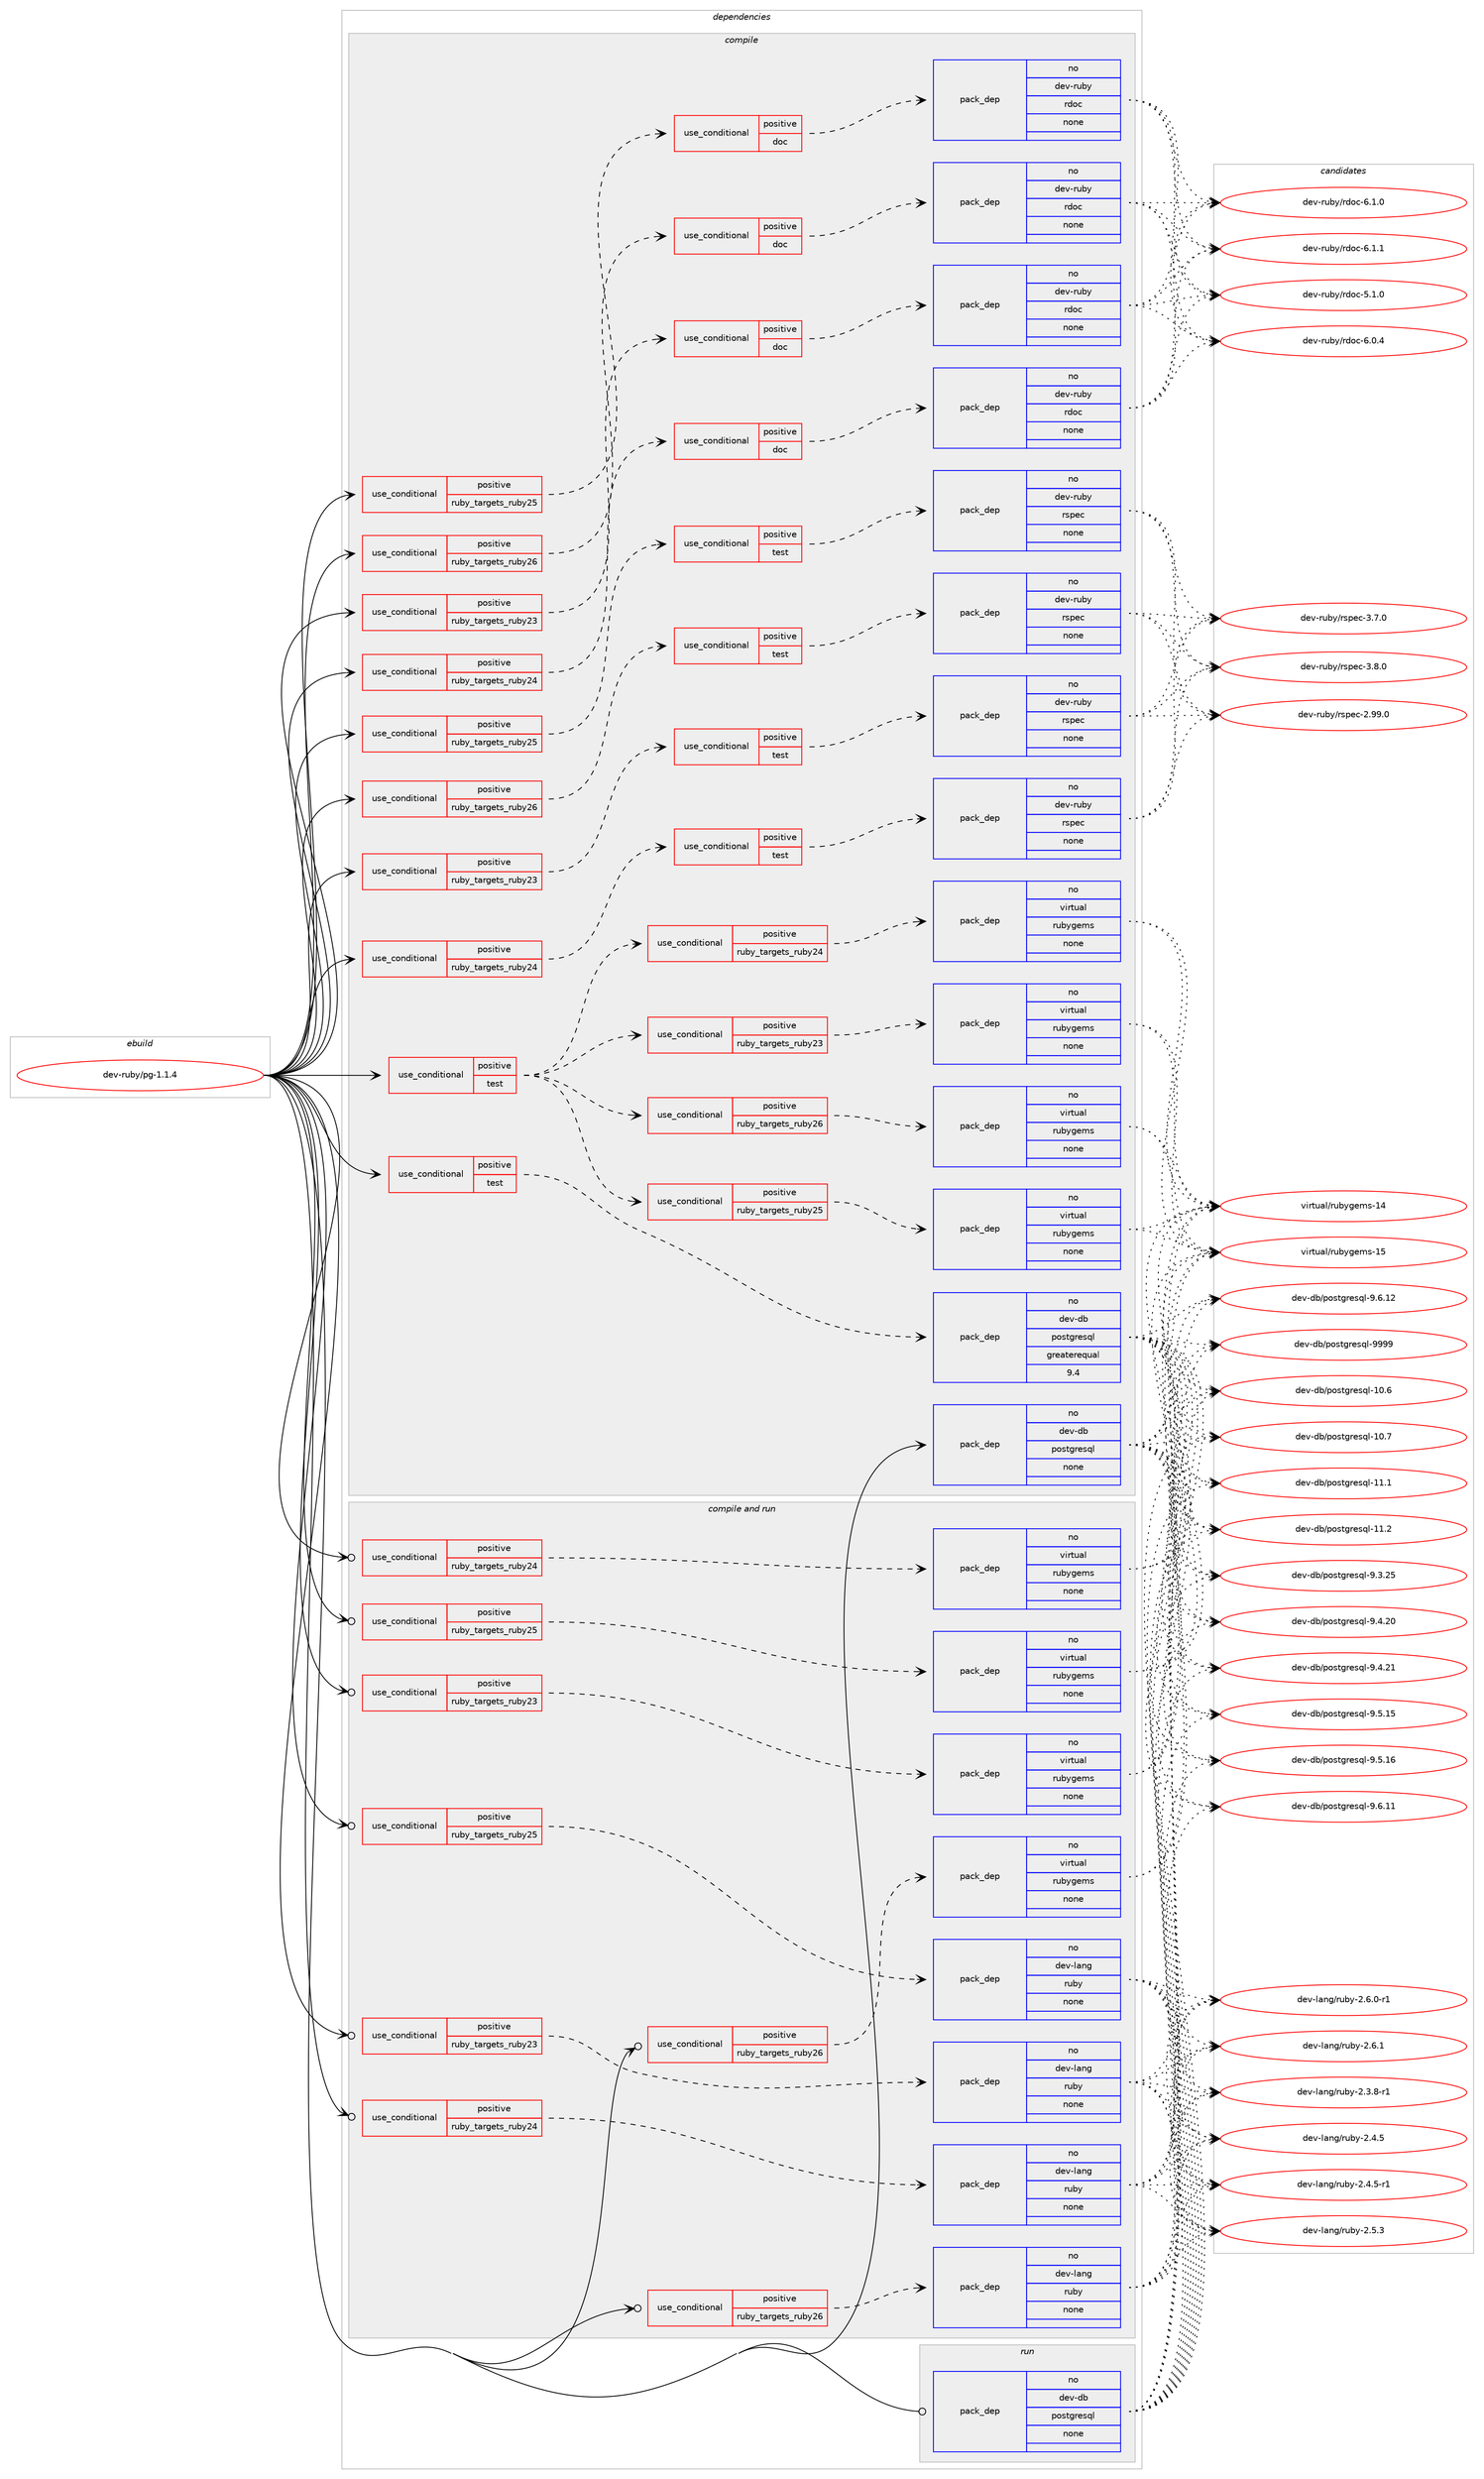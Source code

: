 digraph prolog {

# *************
# Graph options
# *************

newrank=true;
concentrate=true;
compound=true;
graph [rankdir=LR,fontname=Helvetica,fontsize=10,ranksep=1.5];#, ranksep=2.5, nodesep=0.2];
edge  [arrowhead=vee];
node  [fontname=Helvetica,fontsize=10];

# **********
# The ebuild
# **********

subgraph cluster_leftcol {
color=gray;
rank=same;
label=<<i>ebuild</i>>;
id [label="dev-ruby/pg-1.1.4", color=red, width=4, href="../dev-ruby/pg-1.1.4.svg"];
}

# ****************
# The dependencies
# ****************

subgraph cluster_midcol {
color=gray;
label=<<i>dependencies</i>>;
subgraph cluster_compile {
fillcolor="#eeeeee";
style=filled;
label=<<i>compile</i>>;
subgraph cond409284 {
dependency1511336 [label=<<TABLE BORDER="0" CELLBORDER="1" CELLSPACING="0" CELLPADDING="4"><TR><TD ROWSPAN="3" CELLPADDING="10">use_conditional</TD></TR><TR><TD>positive</TD></TR><TR><TD>ruby_targets_ruby23</TD></TR></TABLE>>, shape=none, color=red];
subgraph cond409285 {
dependency1511337 [label=<<TABLE BORDER="0" CELLBORDER="1" CELLSPACING="0" CELLPADDING="4"><TR><TD ROWSPAN="3" CELLPADDING="10">use_conditional</TD></TR><TR><TD>positive</TD></TR><TR><TD>doc</TD></TR></TABLE>>, shape=none, color=red];
subgraph pack1078546 {
dependency1511338 [label=<<TABLE BORDER="0" CELLBORDER="1" CELLSPACING="0" CELLPADDING="4" WIDTH="220"><TR><TD ROWSPAN="6" CELLPADDING="30">pack_dep</TD></TR><TR><TD WIDTH="110">no</TD></TR><TR><TD>dev-ruby</TD></TR><TR><TD>rdoc</TD></TR><TR><TD>none</TD></TR><TR><TD></TD></TR></TABLE>>, shape=none, color=blue];
}
dependency1511337:e -> dependency1511338:w [weight=20,style="dashed",arrowhead="vee"];
}
dependency1511336:e -> dependency1511337:w [weight=20,style="dashed",arrowhead="vee"];
}
id:e -> dependency1511336:w [weight=20,style="solid",arrowhead="vee"];
subgraph cond409286 {
dependency1511339 [label=<<TABLE BORDER="0" CELLBORDER="1" CELLSPACING="0" CELLPADDING="4"><TR><TD ROWSPAN="3" CELLPADDING="10">use_conditional</TD></TR><TR><TD>positive</TD></TR><TR><TD>ruby_targets_ruby23</TD></TR></TABLE>>, shape=none, color=red];
subgraph cond409287 {
dependency1511340 [label=<<TABLE BORDER="0" CELLBORDER="1" CELLSPACING="0" CELLPADDING="4"><TR><TD ROWSPAN="3" CELLPADDING="10">use_conditional</TD></TR><TR><TD>positive</TD></TR><TR><TD>test</TD></TR></TABLE>>, shape=none, color=red];
subgraph pack1078547 {
dependency1511341 [label=<<TABLE BORDER="0" CELLBORDER="1" CELLSPACING="0" CELLPADDING="4" WIDTH="220"><TR><TD ROWSPAN="6" CELLPADDING="30">pack_dep</TD></TR><TR><TD WIDTH="110">no</TD></TR><TR><TD>dev-ruby</TD></TR><TR><TD>rspec</TD></TR><TR><TD>none</TD></TR><TR><TD></TD></TR></TABLE>>, shape=none, color=blue];
}
dependency1511340:e -> dependency1511341:w [weight=20,style="dashed",arrowhead="vee"];
}
dependency1511339:e -> dependency1511340:w [weight=20,style="dashed",arrowhead="vee"];
}
id:e -> dependency1511339:w [weight=20,style="solid",arrowhead="vee"];
subgraph cond409288 {
dependency1511342 [label=<<TABLE BORDER="0" CELLBORDER="1" CELLSPACING="0" CELLPADDING="4"><TR><TD ROWSPAN="3" CELLPADDING="10">use_conditional</TD></TR><TR><TD>positive</TD></TR><TR><TD>ruby_targets_ruby24</TD></TR></TABLE>>, shape=none, color=red];
subgraph cond409289 {
dependency1511343 [label=<<TABLE BORDER="0" CELLBORDER="1" CELLSPACING="0" CELLPADDING="4"><TR><TD ROWSPAN="3" CELLPADDING="10">use_conditional</TD></TR><TR><TD>positive</TD></TR><TR><TD>doc</TD></TR></TABLE>>, shape=none, color=red];
subgraph pack1078548 {
dependency1511344 [label=<<TABLE BORDER="0" CELLBORDER="1" CELLSPACING="0" CELLPADDING="4" WIDTH="220"><TR><TD ROWSPAN="6" CELLPADDING="30">pack_dep</TD></TR><TR><TD WIDTH="110">no</TD></TR><TR><TD>dev-ruby</TD></TR><TR><TD>rdoc</TD></TR><TR><TD>none</TD></TR><TR><TD></TD></TR></TABLE>>, shape=none, color=blue];
}
dependency1511343:e -> dependency1511344:w [weight=20,style="dashed",arrowhead="vee"];
}
dependency1511342:e -> dependency1511343:w [weight=20,style="dashed",arrowhead="vee"];
}
id:e -> dependency1511342:w [weight=20,style="solid",arrowhead="vee"];
subgraph cond409290 {
dependency1511345 [label=<<TABLE BORDER="0" CELLBORDER="1" CELLSPACING="0" CELLPADDING="4"><TR><TD ROWSPAN="3" CELLPADDING="10">use_conditional</TD></TR><TR><TD>positive</TD></TR><TR><TD>ruby_targets_ruby24</TD></TR></TABLE>>, shape=none, color=red];
subgraph cond409291 {
dependency1511346 [label=<<TABLE BORDER="0" CELLBORDER="1" CELLSPACING="0" CELLPADDING="4"><TR><TD ROWSPAN="3" CELLPADDING="10">use_conditional</TD></TR><TR><TD>positive</TD></TR><TR><TD>test</TD></TR></TABLE>>, shape=none, color=red];
subgraph pack1078549 {
dependency1511347 [label=<<TABLE BORDER="0" CELLBORDER="1" CELLSPACING="0" CELLPADDING="4" WIDTH="220"><TR><TD ROWSPAN="6" CELLPADDING="30">pack_dep</TD></TR><TR><TD WIDTH="110">no</TD></TR><TR><TD>dev-ruby</TD></TR><TR><TD>rspec</TD></TR><TR><TD>none</TD></TR><TR><TD></TD></TR></TABLE>>, shape=none, color=blue];
}
dependency1511346:e -> dependency1511347:w [weight=20,style="dashed",arrowhead="vee"];
}
dependency1511345:e -> dependency1511346:w [weight=20,style="dashed",arrowhead="vee"];
}
id:e -> dependency1511345:w [weight=20,style="solid",arrowhead="vee"];
subgraph cond409292 {
dependency1511348 [label=<<TABLE BORDER="0" CELLBORDER="1" CELLSPACING="0" CELLPADDING="4"><TR><TD ROWSPAN="3" CELLPADDING="10">use_conditional</TD></TR><TR><TD>positive</TD></TR><TR><TD>ruby_targets_ruby25</TD></TR></TABLE>>, shape=none, color=red];
subgraph cond409293 {
dependency1511349 [label=<<TABLE BORDER="0" CELLBORDER="1" CELLSPACING="0" CELLPADDING="4"><TR><TD ROWSPAN="3" CELLPADDING="10">use_conditional</TD></TR><TR><TD>positive</TD></TR><TR><TD>doc</TD></TR></TABLE>>, shape=none, color=red];
subgraph pack1078550 {
dependency1511350 [label=<<TABLE BORDER="0" CELLBORDER="1" CELLSPACING="0" CELLPADDING="4" WIDTH="220"><TR><TD ROWSPAN="6" CELLPADDING="30">pack_dep</TD></TR><TR><TD WIDTH="110">no</TD></TR><TR><TD>dev-ruby</TD></TR><TR><TD>rdoc</TD></TR><TR><TD>none</TD></TR><TR><TD></TD></TR></TABLE>>, shape=none, color=blue];
}
dependency1511349:e -> dependency1511350:w [weight=20,style="dashed",arrowhead="vee"];
}
dependency1511348:e -> dependency1511349:w [weight=20,style="dashed",arrowhead="vee"];
}
id:e -> dependency1511348:w [weight=20,style="solid",arrowhead="vee"];
subgraph cond409294 {
dependency1511351 [label=<<TABLE BORDER="0" CELLBORDER="1" CELLSPACING="0" CELLPADDING="4"><TR><TD ROWSPAN="3" CELLPADDING="10">use_conditional</TD></TR><TR><TD>positive</TD></TR><TR><TD>ruby_targets_ruby25</TD></TR></TABLE>>, shape=none, color=red];
subgraph cond409295 {
dependency1511352 [label=<<TABLE BORDER="0" CELLBORDER="1" CELLSPACING="0" CELLPADDING="4"><TR><TD ROWSPAN="3" CELLPADDING="10">use_conditional</TD></TR><TR><TD>positive</TD></TR><TR><TD>test</TD></TR></TABLE>>, shape=none, color=red];
subgraph pack1078551 {
dependency1511353 [label=<<TABLE BORDER="0" CELLBORDER="1" CELLSPACING="0" CELLPADDING="4" WIDTH="220"><TR><TD ROWSPAN="6" CELLPADDING="30">pack_dep</TD></TR><TR><TD WIDTH="110">no</TD></TR><TR><TD>dev-ruby</TD></TR><TR><TD>rspec</TD></TR><TR><TD>none</TD></TR><TR><TD></TD></TR></TABLE>>, shape=none, color=blue];
}
dependency1511352:e -> dependency1511353:w [weight=20,style="dashed",arrowhead="vee"];
}
dependency1511351:e -> dependency1511352:w [weight=20,style="dashed",arrowhead="vee"];
}
id:e -> dependency1511351:w [weight=20,style="solid",arrowhead="vee"];
subgraph cond409296 {
dependency1511354 [label=<<TABLE BORDER="0" CELLBORDER="1" CELLSPACING="0" CELLPADDING="4"><TR><TD ROWSPAN="3" CELLPADDING="10">use_conditional</TD></TR><TR><TD>positive</TD></TR><TR><TD>ruby_targets_ruby26</TD></TR></TABLE>>, shape=none, color=red];
subgraph cond409297 {
dependency1511355 [label=<<TABLE BORDER="0" CELLBORDER="1" CELLSPACING="0" CELLPADDING="4"><TR><TD ROWSPAN="3" CELLPADDING="10">use_conditional</TD></TR><TR><TD>positive</TD></TR><TR><TD>doc</TD></TR></TABLE>>, shape=none, color=red];
subgraph pack1078552 {
dependency1511356 [label=<<TABLE BORDER="0" CELLBORDER="1" CELLSPACING="0" CELLPADDING="4" WIDTH="220"><TR><TD ROWSPAN="6" CELLPADDING="30">pack_dep</TD></TR><TR><TD WIDTH="110">no</TD></TR><TR><TD>dev-ruby</TD></TR><TR><TD>rdoc</TD></TR><TR><TD>none</TD></TR><TR><TD></TD></TR></TABLE>>, shape=none, color=blue];
}
dependency1511355:e -> dependency1511356:w [weight=20,style="dashed",arrowhead="vee"];
}
dependency1511354:e -> dependency1511355:w [weight=20,style="dashed",arrowhead="vee"];
}
id:e -> dependency1511354:w [weight=20,style="solid",arrowhead="vee"];
subgraph cond409298 {
dependency1511357 [label=<<TABLE BORDER="0" CELLBORDER="1" CELLSPACING="0" CELLPADDING="4"><TR><TD ROWSPAN="3" CELLPADDING="10">use_conditional</TD></TR><TR><TD>positive</TD></TR><TR><TD>ruby_targets_ruby26</TD></TR></TABLE>>, shape=none, color=red];
subgraph cond409299 {
dependency1511358 [label=<<TABLE BORDER="0" CELLBORDER="1" CELLSPACING="0" CELLPADDING="4"><TR><TD ROWSPAN="3" CELLPADDING="10">use_conditional</TD></TR><TR><TD>positive</TD></TR><TR><TD>test</TD></TR></TABLE>>, shape=none, color=red];
subgraph pack1078553 {
dependency1511359 [label=<<TABLE BORDER="0" CELLBORDER="1" CELLSPACING="0" CELLPADDING="4" WIDTH="220"><TR><TD ROWSPAN="6" CELLPADDING="30">pack_dep</TD></TR><TR><TD WIDTH="110">no</TD></TR><TR><TD>dev-ruby</TD></TR><TR><TD>rspec</TD></TR><TR><TD>none</TD></TR><TR><TD></TD></TR></TABLE>>, shape=none, color=blue];
}
dependency1511358:e -> dependency1511359:w [weight=20,style="dashed",arrowhead="vee"];
}
dependency1511357:e -> dependency1511358:w [weight=20,style="dashed",arrowhead="vee"];
}
id:e -> dependency1511357:w [weight=20,style="solid",arrowhead="vee"];
subgraph cond409300 {
dependency1511360 [label=<<TABLE BORDER="0" CELLBORDER="1" CELLSPACING="0" CELLPADDING="4"><TR><TD ROWSPAN="3" CELLPADDING="10">use_conditional</TD></TR><TR><TD>positive</TD></TR><TR><TD>test</TD></TR></TABLE>>, shape=none, color=red];
subgraph cond409301 {
dependency1511361 [label=<<TABLE BORDER="0" CELLBORDER="1" CELLSPACING="0" CELLPADDING="4"><TR><TD ROWSPAN="3" CELLPADDING="10">use_conditional</TD></TR><TR><TD>positive</TD></TR><TR><TD>ruby_targets_ruby23</TD></TR></TABLE>>, shape=none, color=red];
subgraph pack1078554 {
dependency1511362 [label=<<TABLE BORDER="0" CELLBORDER="1" CELLSPACING="0" CELLPADDING="4" WIDTH="220"><TR><TD ROWSPAN="6" CELLPADDING="30">pack_dep</TD></TR><TR><TD WIDTH="110">no</TD></TR><TR><TD>virtual</TD></TR><TR><TD>rubygems</TD></TR><TR><TD>none</TD></TR><TR><TD></TD></TR></TABLE>>, shape=none, color=blue];
}
dependency1511361:e -> dependency1511362:w [weight=20,style="dashed",arrowhead="vee"];
}
dependency1511360:e -> dependency1511361:w [weight=20,style="dashed",arrowhead="vee"];
subgraph cond409302 {
dependency1511363 [label=<<TABLE BORDER="0" CELLBORDER="1" CELLSPACING="0" CELLPADDING="4"><TR><TD ROWSPAN="3" CELLPADDING="10">use_conditional</TD></TR><TR><TD>positive</TD></TR><TR><TD>ruby_targets_ruby24</TD></TR></TABLE>>, shape=none, color=red];
subgraph pack1078555 {
dependency1511364 [label=<<TABLE BORDER="0" CELLBORDER="1" CELLSPACING="0" CELLPADDING="4" WIDTH="220"><TR><TD ROWSPAN="6" CELLPADDING="30">pack_dep</TD></TR><TR><TD WIDTH="110">no</TD></TR><TR><TD>virtual</TD></TR><TR><TD>rubygems</TD></TR><TR><TD>none</TD></TR><TR><TD></TD></TR></TABLE>>, shape=none, color=blue];
}
dependency1511363:e -> dependency1511364:w [weight=20,style="dashed",arrowhead="vee"];
}
dependency1511360:e -> dependency1511363:w [weight=20,style="dashed",arrowhead="vee"];
subgraph cond409303 {
dependency1511365 [label=<<TABLE BORDER="0" CELLBORDER="1" CELLSPACING="0" CELLPADDING="4"><TR><TD ROWSPAN="3" CELLPADDING="10">use_conditional</TD></TR><TR><TD>positive</TD></TR><TR><TD>ruby_targets_ruby25</TD></TR></TABLE>>, shape=none, color=red];
subgraph pack1078556 {
dependency1511366 [label=<<TABLE BORDER="0" CELLBORDER="1" CELLSPACING="0" CELLPADDING="4" WIDTH="220"><TR><TD ROWSPAN="6" CELLPADDING="30">pack_dep</TD></TR><TR><TD WIDTH="110">no</TD></TR><TR><TD>virtual</TD></TR><TR><TD>rubygems</TD></TR><TR><TD>none</TD></TR><TR><TD></TD></TR></TABLE>>, shape=none, color=blue];
}
dependency1511365:e -> dependency1511366:w [weight=20,style="dashed",arrowhead="vee"];
}
dependency1511360:e -> dependency1511365:w [weight=20,style="dashed",arrowhead="vee"];
subgraph cond409304 {
dependency1511367 [label=<<TABLE BORDER="0" CELLBORDER="1" CELLSPACING="0" CELLPADDING="4"><TR><TD ROWSPAN="3" CELLPADDING="10">use_conditional</TD></TR><TR><TD>positive</TD></TR><TR><TD>ruby_targets_ruby26</TD></TR></TABLE>>, shape=none, color=red];
subgraph pack1078557 {
dependency1511368 [label=<<TABLE BORDER="0" CELLBORDER="1" CELLSPACING="0" CELLPADDING="4" WIDTH="220"><TR><TD ROWSPAN="6" CELLPADDING="30">pack_dep</TD></TR><TR><TD WIDTH="110">no</TD></TR><TR><TD>virtual</TD></TR><TR><TD>rubygems</TD></TR><TR><TD>none</TD></TR><TR><TD></TD></TR></TABLE>>, shape=none, color=blue];
}
dependency1511367:e -> dependency1511368:w [weight=20,style="dashed",arrowhead="vee"];
}
dependency1511360:e -> dependency1511367:w [weight=20,style="dashed",arrowhead="vee"];
}
id:e -> dependency1511360:w [weight=20,style="solid",arrowhead="vee"];
subgraph cond409305 {
dependency1511369 [label=<<TABLE BORDER="0" CELLBORDER="1" CELLSPACING="0" CELLPADDING="4"><TR><TD ROWSPAN="3" CELLPADDING="10">use_conditional</TD></TR><TR><TD>positive</TD></TR><TR><TD>test</TD></TR></TABLE>>, shape=none, color=red];
subgraph pack1078558 {
dependency1511370 [label=<<TABLE BORDER="0" CELLBORDER="1" CELLSPACING="0" CELLPADDING="4" WIDTH="220"><TR><TD ROWSPAN="6" CELLPADDING="30">pack_dep</TD></TR><TR><TD WIDTH="110">no</TD></TR><TR><TD>dev-db</TD></TR><TR><TD>postgresql</TD></TR><TR><TD>greaterequal</TD></TR><TR><TD>9.4</TD></TR></TABLE>>, shape=none, color=blue];
}
dependency1511369:e -> dependency1511370:w [weight=20,style="dashed",arrowhead="vee"];
}
id:e -> dependency1511369:w [weight=20,style="solid",arrowhead="vee"];
subgraph pack1078559 {
dependency1511371 [label=<<TABLE BORDER="0" CELLBORDER="1" CELLSPACING="0" CELLPADDING="4" WIDTH="220"><TR><TD ROWSPAN="6" CELLPADDING="30">pack_dep</TD></TR><TR><TD WIDTH="110">no</TD></TR><TR><TD>dev-db</TD></TR><TR><TD>postgresql</TD></TR><TR><TD>none</TD></TR><TR><TD></TD></TR></TABLE>>, shape=none, color=blue];
}
id:e -> dependency1511371:w [weight=20,style="solid",arrowhead="vee"];
}
subgraph cluster_compileandrun {
fillcolor="#eeeeee";
style=filled;
label=<<i>compile and run</i>>;
subgraph cond409306 {
dependency1511372 [label=<<TABLE BORDER="0" CELLBORDER="1" CELLSPACING="0" CELLPADDING="4"><TR><TD ROWSPAN="3" CELLPADDING="10">use_conditional</TD></TR><TR><TD>positive</TD></TR><TR><TD>ruby_targets_ruby23</TD></TR></TABLE>>, shape=none, color=red];
subgraph pack1078560 {
dependency1511373 [label=<<TABLE BORDER="0" CELLBORDER="1" CELLSPACING="0" CELLPADDING="4" WIDTH="220"><TR><TD ROWSPAN="6" CELLPADDING="30">pack_dep</TD></TR><TR><TD WIDTH="110">no</TD></TR><TR><TD>dev-lang</TD></TR><TR><TD>ruby</TD></TR><TR><TD>none</TD></TR><TR><TD></TD></TR></TABLE>>, shape=none, color=blue];
}
dependency1511372:e -> dependency1511373:w [weight=20,style="dashed",arrowhead="vee"];
}
id:e -> dependency1511372:w [weight=20,style="solid",arrowhead="odotvee"];
subgraph cond409307 {
dependency1511374 [label=<<TABLE BORDER="0" CELLBORDER="1" CELLSPACING="0" CELLPADDING="4"><TR><TD ROWSPAN="3" CELLPADDING="10">use_conditional</TD></TR><TR><TD>positive</TD></TR><TR><TD>ruby_targets_ruby23</TD></TR></TABLE>>, shape=none, color=red];
subgraph pack1078561 {
dependency1511375 [label=<<TABLE BORDER="0" CELLBORDER="1" CELLSPACING="0" CELLPADDING="4" WIDTH="220"><TR><TD ROWSPAN="6" CELLPADDING="30">pack_dep</TD></TR><TR><TD WIDTH="110">no</TD></TR><TR><TD>virtual</TD></TR><TR><TD>rubygems</TD></TR><TR><TD>none</TD></TR><TR><TD></TD></TR></TABLE>>, shape=none, color=blue];
}
dependency1511374:e -> dependency1511375:w [weight=20,style="dashed",arrowhead="vee"];
}
id:e -> dependency1511374:w [weight=20,style="solid",arrowhead="odotvee"];
subgraph cond409308 {
dependency1511376 [label=<<TABLE BORDER="0" CELLBORDER="1" CELLSPACING="0" CELLPADDING="4"><TR><TD ROWSPAN="3" CELLPADDING="10">use_conditional</TD></TR><TR><TD>positive</TD></TR><TR><TD>ruby_targets_ruby24</TD></TR></TABLE>>, shape=none, color=red];
subgraph pack1078562 {
dependency1511377 [label=<<TABLE BORDER="0" CELLBORDER="1" CELLSPACING="0" CELLPADDING="4" WIDTH="220"><TR><TD ROWSPAN="6" CELLPADDING="30">pack_dep</TD></TR><TR><TD WIDTH="110">no</TD></TR><TR><TD>dev-lang</TD></TR><TR><TD>ruby</TD></TR><TR><TD>none</TD></TR><TR><TD></TD></TR></TABLE>>, shape=none, color=blue];
}
dependency1511376:e -> dependency1511377:w [weight=20,style="dashed",arrowhead="vee"];
}
id:e -> dependency1511376:w [weight=20,style="solid",arrowhead="odotvee"];
subgraph cond409309 {
dependency1511378 [label=<<TABLE BORDER="0" CELLBORDER="1" CELLSPACING="0" CELLPADDING="4"><TR><TD ROWSPAN="3" CELLPADDING="10">use_conditional</TD></TR><TR><TD>positive</TD></TR><TR><TD>ruby_targets_ruby24</TD></TR></TABLE>>, shape=none, color=red];
subgraph pack1078563 {
dependency1511379 [label=<<TABLE BORDER="0" CELLBORDER="1" CELLSPACING="0" CELLPADDING="4" WIDTH="220"><TR><TD ROWSPAN="6" CELLPADDING="30">pack_dep</TD></TR><TR><TD WIDTH="110">no</TD></TR><TR><TD>virtual</TD></TR><TR><TD>rubygems</TD></TR><TR><TD>none</TD></TR><TR><TD></TD></TR></TABLE>>, shape=none, color=blue];
}
dependency1511378:e -> dependency1511379:w [weight=20,style="dashed",arrowhead="vee"];
}
id:e -> dependency1511378:w [weight=20,style="solid",arrowhead="odotvee"];
subgraph cond409310 {
dependency1511380 [label=<<TABLE BORDER="0" CELLBORDER="1" CELLSPACING="0" CELLPADDING="4"><TR><TD ROWSPAN="3" CELLPADDING="10">use_conditional</TD></TR><TR><TD>positive</TD></TR><TR><TD>ruby_targets_ruby25</TD></TR></TABLE>>, shape=none, color=red];
subgraph pack1078564 {
dependency1511381 [label=<<TABLE BORDER="0" CELLBORDER="1" CELLSPACING="0" CELLPADDING="4" WIDTH="220"><TR><TD ROWSPAN="6" CELLPADDING="30">pack_dep</TD></TR><TR><TD WIDTH="110">no</TD></TR><TR><TD>dev-lang</TD></TR><TR><TD>ruby</TD></TR><TR><TD>none</TD></TR><TR><TD></TD></TR></TABLE>>, shape=none, color=blue];
}
dependency1511380:e -> dependency1511381:w [weight=20,style="dashed",arrowhead="vee"];
}
id:e -> dependency1511380:w [weight=20,style="solid",arrowhead="odotvee"];
subgraph cond409311 {
dependency1511382 [label=<<TABLE BORDER="0" CELLBORDER="1" CELLSPACING="0" CELLPADDING="4"><TR><TD ROWSPAN="3" CELLPADDING="10">use_conditional</TD></TR><TR><TD>positive</TD></TR><TR><TD>ruby_targets_ruby25</TD></TR></TABLE>>, shape=none, color=red];
subgraph pack1078565 {
dependency1511383 [label=<<TABLE BORDER="0" CELLBORDER="1" CELLSPACING="0" CELLPADDING="4" WIDTH="220"><TR><TD ROWSPAN="6" CELLPADDING="30">pack_dep</TD></TR><TR><TD WIDTH="110">no</TD></TR><TR><TD>virtual</TD></TR><TR><TD>rubygems</TD></TR><TR><TD>none</TD></TR><TR><TD></TD></TR></TABLE>>, shape=none, color=blue];
}
dependency1511382:e -> dependency1511383:w [weight=20,style="dashed",arrowhead="vee"];
}
id:e -> dependency1511382:w [weight=20,style="solid",arrowhead="odotvee"];
subgraph cond409312 {
dependency1511384 [label=<<TABLE BORDER="0" CELLBORDER="1" CELLSPACING="0" CELLPADDING="4"><TR><TD ROWSPAN="3" CELLPADDING="10">use_conditional</TD></TR><TR><TD>positive</TD></TR><TR><TD>ruby_targets_ruby26</TD></TR></TABLE>>, shape=none, color=red];
subgraph pack1078566 {
dependency1511385 [label=<<TABLE BORDER="0" CELLBORDER="1" CELLSPACING="0" CELLPADDING="4" WIDTH="220"><TR><TD ROWSPAN="6" CELLPADDING="30">pack_dep</TD></TR><TR><TD WIDTH="110">no</TD></TR><TR><TD>dev-lang</TD></TR><TR><TD>ruby</TD></TR><TR><TD>none</TD></TR><TR><TD></TD></TR></TABLE>>, shape=none, color=blue];
}
dependency1511384:e -> dependency1511385:w [weight=20,style="dashed",arrowhead="vee"];
}
id:e -> dependency1511384:w [weight=20,style="solid",arrowhead="odotvee"];
subgraph cond409313 {
dependency1511386 [label=<<TABLE BORDER="0" CELLBORDER="1" CELLSPACING="0" CELLPADDING="4"><TR><TD ROWSPAN="3" CELLPADDING="10">use_conditional</TD></TR><TR><TD>positive</TD></TR><TR><TD>ruby_targets_ruby26</TD></TR></TABLE>>, shape=none, color=red];
subgraph pack1078567 {
dependency1511387 [label=<<TABLE BORDER="0" CELLBORDER="1" CELLSPACING="0" CELLPADDING="4" WIDTH="220"><TR><TD ROWSPAN="6" CELLPADDING="30">pack_dep</TD></TR><TR><TD WIDTH="110">no</TD></TR><TR><TD>virtual</TD></TR><TR><TD>rubygems</TD></TR><TR><TD>none</TD></TR><TR><TD></TD></TR></TABLE>>, shape=none, color=blue];
}
dependency1511386:e -> dependency1511387:w [weight=20,style="dashed",arrowhead="vee"];
}
id:e -> dependency1511386:w [weight=20,style="solid",arrowhead="odotvee"];
}
subgraph cluster_run {
fillcolor="#eeeeee";
style=filled;
label=<<i>run</i>>;
subgraph pack1078568 {
dependency1511388 [label=<<TABLE BORDER="0" CELLBORDER="1" CELLSPACING="0" CELLPADDING="4" WIDTH="220"><TR><TD ROWSPAN="6" CELLPADDING="30">pack_dep</TD></TR><TR><TD WIDTH="110">no</TD></TR><TR><TD>dev-db</TD></TR><TR><TD>postgresql</TD></TR><TR><TD>none</TD></TR><TR><TD></TD></TR></TABLE>>, shape=none, color=blue];
}
id:e -> dependency1511388:w [weight=20,style="solid",arrowhead="odot"];
}
}

# **************
# The candidates
# **************

subgraph cluster_choices {
rank=same;
color=gray;
label=<<i>candidates</i>>;

subgraph choice1078546 {
color=black;
nodesep=1;
choice10010111845114117981214711410011199455346494648 [label="dev-ruby/rdoc-5.1.0", color=red, width=4,href="../dev-ruby/rdoc-5.1.0.svg"];
choice10010111845114117981214711410011199455446484652 [label="dev-ruby/rdoc-6.0.4", color=red, width=4,href="../dev-ruby/rdoc-6.0.4.svg"];
choice10010111845114117981214711410011199455446494648 [label="dev-ruby/rdoc-6.1.0", color=red, width=4,href="../dev-ruby/rdoc-6.1.0.svg"];
choice10010111845114117981214711410011199455446494649 [label="dev-ruby/rdoc-6.1.1", color=red, width=4,href="../dev-ruby/rdoc-6.1.1.svg"];
dependency1511338:e -> choice10010111845114117981214711410011199455346494648:w [style=dotted,weight="100"];
dependency1511338:e -> choice10010111845114117981214711410011199455446484652:w [style=dotted,weight="100"];
dependency1511338:e -> choice10010111845114117981214711410011199455446494648:w [style=dotted,weight="100"];
dependency1511338:e -> choice10010111845114117981214711410011199455446494649:w [style=dotted,weight="100"];
}
subgraph choice1078547 {
color=black;
nodesep=1;
choice1001011184511411798121471141151121019945504657574648 [label="dev-ruby/rspec-2.99.0", color=red, width=4,href="../dev-ruby/rspec-2.99.0.svg"];
choice10010111845114117981214711411511210199455146554648 [label="dev-ruby/rspec-3.7.0", color=red, width=4,href="../dev-ruby/rspec-3.7.0.svg"];
choice10010111845114117981214711411511210199455146564648 [label="dev-ruby/rspec-3.8.0", color=red, width=4,href="../dev-ruby/rspec-3.8.0.svg"];
dependency1511341:e -> choice1001011184511411798121471141151121019945504657574648:w [style=dotted,weight="100"];
dependency1511341:e -> choice10010111845114117981214711411511210199455146554648:w [style=dotted,weight="100"];
dependency1511341:e -> choice10010111845114117981214711411511210199455146564648:w [style=dotted,weight="100"];
}
subgraph choice1078548 {
color=black;
nodesep=1;
choice10010111845114117981214711410011199455346494648 [label="dev-ruby/rdoc-5.1.0", color=red, width=4,href="../dev-ruby/rdoc-5.1.0.svg"];
choice10010111845114117981214711410011199455446484652 [label="dev-ruby/rdoc-6.0.4", color=red, width=4,href="../dev-ruby/rdoc-6.0.4.svg"];
choice10010111845114117981214711410011199455446494648 [label="dev-ruby/rdoc-6.1.0", color=red, width=4,href="../dev-ruby/rdoc-6.1.0.svg"];
choice10010111845114117981214711410011199455446494649 [label="dev-ruby/rdoc-6.1.1", color=red, width=4,href="../dev-ruby/rdoc-6.1.1.svg"];
dependency1511344:e -> choice10010111845114117981214711410011199455346494648:w [style=dotted,weight="100"];
dependency1511344:e -> choice10010111845114117981214711410011199455446484652:w [style=dotted,weight="100"];
dependency1511344:e -> choice10010111845114117981214711410011199455446494648:w [style=dotted,weight="100"];
dependency1511344:e -> choice10010111845114117981214711410011199455446494649:w [style=dotted,weight="100"];
}
subgraph choice1078549 {
color=black;
nodesep=1;
choice1001011184511411798121471141151121019945504657574648 [label="dev-ruby/rspec-2.99.0", color=red, width=4,href="../dev-ruby/rspec-2.99.0.svg"];
choice10010111845114117981214711411511210199455146554648 [label="dev-ruby/rspec-3.7.0", color=red, width=4,href="../dev-ruby/rspec-3.7.0.svg"];
choice10010111845114117981214711411511210199455146564648 [label="dev-ruby/rspec-3.8.0", color=red, width=4,href="../dev-ruby/rspec-3.8.0.svg"];
dependency1511347:e -> choice1001011184511411798121471141151121019945504657574648:w [style=dotted,weight="100"];
dependency1511347:e -> choice10010111845114117981214711411511210199455146554648:w [style=dotted,weight="100"];
dependency1511347:e -> choice10010111845114117981214711411511210199455146564648:w [style=dotted,weight="100"];
}
subgraph choice1078550 {
color=black;
nodesep=1;
choice10010111845114117981214711410011199455346494648 [label="dev-ruby/rdoc-5.1.0", color=red, width=4,href="../dev-ruby/rdoc-5.1.0.svg"];
choice10010111845114117981214711410011199455446484652 [label="dev-ruby/rdoc-6.0.4", color=red, width=4,href="../dev-ruby/rdoc-6.0.4.svg"];
choice10010111845114117981214711410011199455446494648 [label="dev-ruby/rdoc-6.1.0", color=red, width=4,href="../dev-ruby/rdoc-6.1.0.svg"];
choice10010111845114117981214711410011199455446494649 [label="dev-ruby/rdoc-6.1.1", color=red, width=4,href="../dev-ruby/rdoc-6.1.1.svg"];
dependency1511350:e -> choice10010111845114117981214711410011199455346494648:w [style=dotted,weight="100"];
dependency1511350:e -> choice10010111845114117981214711410011199455446484652:w [style=dotted,weight="100"];
dependency1511350:e -> choice10010111845114117981214711410011199455446494648:w [style=dotted,weight="100"];
dependency1511350:e -> choice10010111845114117981214711410011199455446494649:w [style=dotted,weight="100"];
}
subgraph choice1078551 {
color=black;
nodesep=1;
choice1001011184511411798121471141151121019945504657574648 [label="dev-ruby/rspec-2.99.0", color=red, width=4,href="../dev-ruby/rspec-2.99.0.svg"];
choice10010111845114117981214711411511210199455146554648 [label="dev-ruby/rspec-3.7.0", color=red, width=4,href="../dev-ruby/rspec-3.7.0.svg"];
choice10010111845114117981214711411511210199455146564648 [label="dev-ruby/rspec-3.8.0", color=red, width=4,href="../dev-ruby/rspec-3.8.0.svg"];
dependency1511353:e -> choice1001011184511411798121471141151121019945504657574648:w [style=dotted,weight="100"];
dependency1511353:e -> choice10010111845114117981214711411511210199455146554648:w [style=dotted,weight="100"];
dependency1511353:e -> choice10010111845114117981214711411511210199455146564648:w [style=dotted,weight="100"];
}
subgraph choice1078552 {
color=black;
nodesep=1;
choice10010111845114117981214711410011199455346494648 [label="dev-ruby/rdoc-5.1.0", color=red, width=4,href="../dev-ruby/rdoc-5.1.0.svg"];
choice10010111845114117981214711410011199455446484652 [label="dev-ruby/rdoc-6.0.4", color=red, width=4,href="../dev-ruby/rdoc-6.0.4.svg"];
choice10010111845114117981214711410011199455446494648 [label="dev-ruby/rdoc-6.1.0", color=red, width=4,href="../dev-ruby/rdoc-6.1.0.svg"];
choice10010111845114117981214711410011199455446494649 [label="dev-ruby/rdoc-6.1.1", color=red, width=4,href="../dev-ruby/rdoc-6.1.1.svg"];
dependency1511356:e -> choice10010111845114117981214711410011199455346494648:w [style=dotted,weight="100"];
dependency1511356:e -> choice10010111845114117981214711410011199455446484652:w [style=dotted,weight="100"];
dependency1511356:e -> choice10010111845114117981214711410011199455446494648:w [style=dotted,weight="100"];
dependency1511356:e -> choice10010111845114117981214711410011199455446494649:w [style=dotted,weight="100"];
}
subgraph choice1078553 {
color=black;
nodesep=1;
choice1001011184511411798121471141151121019945504657574648 [label="dev-ruby/rspec-2.99.0", color=red, width=4,href="../dev-ruby/rspec-2.99.0.svg"];
choice10010111845114117981214711411511210199455146554648 [label="dev-ruby/rspec-3.7.0", color=red, width=4,href="../dev-ruby/rspec-3.7.0.svg"];
choice10010111845114117981214711411511210199455146564648 [label="dev-ruby/rspec-3.8.0", color=red, width=4,href="../dev-ruby/rspec-3.8.0.svg"];
dependency1511359:e -> choice1001011184511411798121471141151121019945504657574648:w [style=dotted,weight="100"];
dependency1511359:e -> choice10010111845114117981214711411511210199455146554648:w [style=dotted,weight="100"];
dependency1511359:e -> choice10010111845114117981214711411511210199455146564648:w [style=dotted,weight="100"];
}
subgraph choice1078554 {
color=black;
nodesep=1;
choice118105114116117971084711411798121103101109115454952 [label="virtual/rubygems-14", color=red, width=4,href="../virtual/rubygems-14.svg"];
choice118105114116117971084711411798121103101109115454953 [label="virtual/rubygems-15", color=red, width=4,href="../virtual/rubygems-15.svg"];
dependency1511362:e -> choice118105114116117971084711411798121103101109115454952:w [style=dotted,weight="100"];
dependency1511362:e -> choice118105114116117971084711411798121103101109115454953:w [style=dotted,weight="100"];
}
subgraph choice1078555 {
color=black;
nodesep=1;
choice118105114116117971084711411798121103101109115454952 [label="virtual/rubygems-14", color=red, width=4,href="../virtual/rubygems-14.svg"];
choice118105114116117971084711411798121103101109115454953 [label="virtual/rubygems-15", color=red, width=4,href="../virtual/rubygems-15.svg"];
dependency1511364:e -> choice118105114116117971084711411798121103101109115454952:w [style=dotted,weight="100"];
dependency1511364:e -> choice118105114116117971084711411798121103101109115454953:w [style=dotted,weight="100"];
}
subgraph choice1078556 {
color=black;
nodesep=1;
choice118105114116117971084711411798121103101109115454952 [label="virtual/rubygems-14", color=red, width=4,href="../virtual/rubygems-14.svg"];
choice118105114116117971084711411798121103101109115454953 [label="virtual/rubygems-15", color=red, width=4,href="../virtual/rubygems-15.svg"];
dependency1511366:e -> choice118105114116117971084711411798121103101109115454952:w [style=dotted,weight="100"];
dependency1511366:e -> choice118105114116117971084711411798121103101109115454953:w [style=dotted,weight="100"];
}
subgraph choice1078557 {
color=black;
nodesep=1;
choice118105114116117971084711411798121103101109115454952 [label="virtual/rubygems-14", color=red, width=4,href="../virtual/rubygems-14.svg"];
choice118105114116117971084711411798121103101109115454953 [label="virtual/rubygems-15", color=red, width=4,href="../virtual/rubygems-15.svg"];
dependency1511368:e -> choice118105114116117971084711411798121103101109115454952:w [style=dotted,weight="100"];
dependency1511368:e -> choice118105114116117971084711411798121103101109115454953:w [style=dotted,weight="100"];
}
subgraph choice1078558 {
color=black;
nodesep=1;
choice1001011184510098471121111151161031141011151131084549484654 [label="dev-db/postgresql-10.6", color=red, width=4,href="../dev-db/postgresql-10.6.svg"];
choice1001011184510098471121111151161031141011151131084549484655 [label="dev-db/postgresql-10.7", color=red, width=4,href="../dev-db/postgresql-10.7.svg"];
choice1001011184510098471121111151161031141011151131084549494649 [label="dev-db/postgresql-11.1", color=red, width=4,href="../dev-db/postgresql-11.1.svg"];
choice1001011184510098471121111151161031141011151131084549494650 [label="dev-db/postgresql-11.2", color=red, width=4,href="../dev-db/postgresql-11.2.svg"];
choice10010111845100984711211111511610311410111511310845574651465053 [label="dev-db/postgresql-9.3.25", color=red, width=4,href="../dev-db/postgresql-9.3.25.svg"];
choice10010111845100984711211111511610311410111511310845574652465048 [label="dev-db/postgresql-9.4.20", color=red, width=4,href="../dev-db/postgresql-9.4.20.svg"];
choice10010111845100984711211111511610311410111511310845574652465049 [label="dev-db/postgresql-9.4.21", color=red, width=4,href="../dev-db/postgresql-9.4.21.svg"];
choice10010111845100984711211111511610311410111511310845574653464953 [label="dev-db/postgresql-9.5.15", color=red, width=4,href="../dev-db/postgresql-9.5.15.svg"];
choice10010111845100984711211111511610311410111511310845574653464954 [label="dev-db/postgresql-9.5.16", color=red, width=4,href="../dev-db/postgresql-9.5.16.svg"];
choice10010111845100984711211111511610311410111511310845574654464949 [label="dev-db/postgresql-9.6.11", color=red, width=4,href="../dev-db/postgresql-9.6.11.svg"];
choice10010111845100984711211111511610311410111511310845574654464950 [label="dev-db/postgresql-9.6.12", color=red, width=4,href="../dev-db/postgresql-9.6.12.svg"];
choice1001011184510098471121111151161031141011151131084557575757 [label="dev-db/postgresql-9999", color=red, width=4,href="../dev-db/postgresql-9999.svg"];
dependency1511370:e -> choice1001011184510098471121111151161031141011151131084549484654:w [style=dotted,weight="100"];
dependency1511370:e -> choice1001011184510098471121111151161031141011151131084549484655:w [style=dotted,weight="100"];
dependency1511370:e -> choice1001011184510098471121111151161031141011151131084549494649:w [style=dotted,weight="100"];
dependency1511370:e -> choice1001011184510098471121111151161031141011151131084549494650:w [style=dotted,weight="100"];
dependency1511370:e -> choice10010111845100984711211111511610311410111511310845574651465053:w [style=dotted,weight="100"];
dependency1511370:e -> choice10010111845100984711211111511610311410111511310845574652465048:w [style=dotted,weight="100"];
dependency1511370:e -> choice10010111845100984711211111511610311410111511310845574652465049:w [style=dotted,weight="100"];
dependency1511370:e -> choice10010111845100984711211111511610311410111511310845574653464953:w [style=dotted,weight="100"];
dependency1511370:e -> choice10010111845100984711211111511610311410111511310845574653464954:w [style=dotted,weight="100"];
dependency1511370:e -> choice10010111845100984711211111511610311410111511310845574654464949:w [style=dotted,weight="100"];
dependency1511370:e -> choice10010111845100984711211111511610311410111511310845574654464950:w [style=dotted,weight="100"];
dependency1511370:e -> choice1001011184510098471121111151161031141011151131084557575757:w [style=dotted,weight="100"];
}
subgraph choice1078559 {
color=black;
nodesep=1;
choice1001011184510098471121111151161031141011151131084549484654 [label="dev-db/postgresql-10.6", color=red, width=4,href="../dev-db/postgresql-10.6.svg"];
choice1001011184510098471121111151161031141011151131084549484655 [label="dev-db/postgresql-10.7", color=red, width=4,href="../dev-db/postgresql-10.7.svg"];
choice1001011184510098471121111151161031141011151131084549494649 [label="dev-db/postgresql-11.1", color=red, width=4,href="../dev-db/postgresql-11.1.svg"];
choice1001011184510098471121111151161031141011151131084549494650 [label="dev-db/postgresql-11.2", color=red, width=4,href="../dev-db/postgresql-11.2.svg"];
choice10010111845100984711211111511610311410111511310845574651465053 [label="dev-db/postgresql-9.3.25", color=red, width=4,href="../dev-db/postgresql-9.3.25.svg"];
choice10010111845100984711211111511610311410111511310845574652465048 [label="dev-db/postgresql-9.4.20", color=red, width=4,href="../dev-db/postgresql-9.4.20.svg"];
choice10010111845100984711211111511610311410111511310845574652465049 [label="dev-db/postgresql-9.4.21", color=red, width=4,href="../dev-db/postgresql-9.4.21.svg"];
choice10010111845100984711211111511610311410111511310845574653464953 [label="dev-db/postgresql-9.5.15", color=red, width=4,href="../dev-db/postgresql-9.5.15.svg"];
choice10010111845100984711211111511610311410111511310845574653464954 [label="dev-db/postgresql-9.5.16", color=red, width=4,href="../dev-db/postgresql-9.5.16.svg"];
choice10010111845100984711211111511610311410111511310845574654464949 [label="dev-db/postgresql-9.6.11", color=red, width=4,href="../dev-db/postgresql-9.6.11.svg"];
choice10010111845100984711211111511610311410111511310845574654464950 [label="dev-db/postgresql-9.6.12", color=red, width=4,href="../dev-db/postgresql-9.6.12.svg"];
choice1001011184510098471121111151161031141011151131084557575757 [label="dev-db/postgresql-9999", color=red, width=4,href="../dev-db/postgresql-9999.svg"];
dependency1511371:e -> choice1001011184510098471121111151161031141011151131084549484654:w [style=dotted,weight="100"];
dependency1511371:e -> choice1001011184510098471121111151161031141011151131084549484655:w [style=dotted,weight="100"];
dependency1511371:e -> choice1001011184510098471121111151161031141011151131084549494649:w [style=dotted,weight="100"];
dependency1511371:e -> choice1001011184510098471121111151161031141011151131084549494650:w [style=dotted,weight="100"];
dependency1511371:e -> choice10010111845100984711211111511610311410111511310845574651465053:w [style=dotted,weight="100"];
dependency1511371:e -> choice10010111845100984711211111511610311410111511310845574652465048:w [style=dotted,weight="100"];
dependency1511371:e -> choice10010111845100984711211111511610311410111511310845574652465049:w [style=dotted,weight="100"];
dependency1511371:e -> choice10010111845100984711211111511610311410111511310845574653464953:w [style=dotted,weight="100"];
dependency1511371:e -> choice10010111845100984711211111511610311410111511310845574653464954:w [style=dotted,weight="100"];
dependency1511371:e -> choice10010111845100984711211111511610311410111511310845574654464949:w [style=dotted,weight="100"];
dependency1511371:e -> choice10010111845100984711211111511610311410111511310845574654464950:w [style=dotted,weight="100"];
dependency1511371:e -> choice1001011184510098471121111151161031141011151131084557575757:w [style=dotted,weight="100"];
}
subgraph choice1078560 {
color=black;
nodesep=1;
choice100101118451089711010347114117981214550465146564511449 [label="dev-lang/ruby-2.3.8-r1", color=red, width=4,href="../dev-lang/ruby-2.3.8-r1.svg"];
choice10010111845108971101034711411798121455046524653 [label="dev-lang/ruby-2.4.5", color=red, width=4,href="../dev-lang/ruby-2.4.5.svg"];
choice100101118451089711010347114117981214550465246534511449 [label="dev-lang/ruby-2.4.5-r1", color=red, width=4,href="../dev-lang/ruby-2.4.5-r1.svg"];
choice10010111845108971101034711411798121455046534651 [label="dev-lang/ruby-2.5.3", color=red, width=4,href="../dev-lang/ruby-2.5.3.svg"];
choice100101118451089711010347114117981214550465446484511449 [label="dev-lang/ruby-2.6.0-r1", color=red, width=4,href="../dev-lang/ruby-2.6.0-r1.svg"];
choice10010111845108971101034711411798121455046544649 [label="dev-lang/ruby-2.6.1", color=red, width=4,href="../dev-lang/ruby-2.6.1.svg"];
dependency1511373:e -> choice100101118451089711010347114117981214550465146564511449:w [style=dotted,weight="100"];
dependency1511373:e -> choice10010111845108971101034711411798121455046524653:w [style=dotted,weight="100"];
dependency1511373:e -> choice100101118451089711010347114117981214550465246534511449:w [style=dotted,weight="100"];
dependency1511373:e -> choice10010111845108971101034711411798121455046534651:w [style=dotted,weight="100"];
dependency1511373:e -> choice100101118451089711010347114117981214550465446484511449:w [style=dotted,weight="100"];
dependency1511373:e -> choice10010111845108971101034711411798121455046544649:w [style=dotted,weight="100"];
}
subgraph choice1078561 {
color=black;
nodesep=1;
choice118105114116117971084711411798121103101109115454952 [label="virtual/rubygems-14", color=red, width=4,href="../virtual/rubygems-14.svg"];
choice118105114116117971084711411798121103101109115454953 [label="virtual/rubygems-15", color=red, width=4,href="../virtual/rubygems-15.svg"];
dependency1511375:e -> choice118105114116117971084711411798121103101109115454952:w [style=dotted,weight="100"];
dependency1511375:e -> choice118105114116117971084711411798121103101109115454953:w [style=dotted,weight="100"];
}
subgraph choice1078562 {
color=black;
nodesep=1;
choice100101118451089711010347114117981214550465146564511449 [label="dev-lang/ruby-2.3.8-r1", color=red, width=4,href="../dev-lang/ruby-2.3.8-r1.svg"];
choice10010111845108971101034711411798121455046524653 [label="dev-lang/ruby-2.4.5", color=red, width=4,href="../dev-lang/ruby-2.4.5.svg"];
choice100101118451089711010347114117981214550465246534511449 [label="dev-lang/ruby-2.4.5-r1", color=red, width=4,href="../dev-lang/ruby-2.4.5-r1.svg"];
choice10010111845108971101034711411798121455046534651 [label="dev-lang/ruby-2.5.3", color=red, width=4,href="../dev-lang/ruby-2.5.3.svg"];
choice100101118451089711010347114117981214550465446484511449 [label="dev-lang/ruby-2.6.0-r1", color=red, width=4,href="../dev-lang/ruby-2.6.0-r1.svg"];
choice10010111845108971101034711411798121455046544649 [label="dev-lang/ruby-2.6.1", color=red, width=4,href="../dev-lang/ruby-2.6.1.svg"];
dependency1511377:e -> choice100101118451089711010347114117981214550465146564511449:w [style=dotted,weight="100"];
dependency1511377:e -> choice10010111845108971101034711411798121455046524653:w [style=dotted,weight="100"];
dependency1511377:e -> choice100101118451089711010347114117981214550465246534511449:w [style=dotted,weight="100"];
dependency1511377:e -> choice10010111845108971101034711411798121455046534651:w [style=dotted,weight="100"];
dependency1511377:e -> choice100101118451089711010347114117981214550465446484511449:w [style=dotted,weight="100"];
dependency1511377:e -> choice10010111845108971101034711411798121455046544649:w [style=dotted,weight="100"];
}
subgraph choice1078563 {
color=black;
nodesep=1;
choice118105114116117971084711411798121103101109115454952 [label="virtual/rubygems-14", color=red, width=4,href="../virtual/rubygems-14.svg"];
choice118105114116117971084711411798121103101109115454953 [label="virtual/rubygems-15", color=red, width=4,href="../virtual/rubygems-15.svg"];
dependency1511379:e -> choice118105114116117971084711411798121103101109115454952:w [style=dotted,weight="100"];
dependency1511379:e -> choice118105114116117971084711411798121103101109115454953:w [style=dotted,weight="100"];
}
subgraph choice1078564 {
color=black;
nodesep=1;
choice100101118451089711010347114117981214550465146564511449 [label="dev-lang/ruby-2.3.8-r1", color=red, width=4,href="../dev-lang/ruby-2.3.8-r1.svg"];
choice10010111845108971101034711411798121455046524653 [label="dev-lang/ruby-2.4.5", color=red, width=4,href="../dev-lang/ruby-2.4.5.svg"];
choice100101118451089711010347114117981214550465246534511449 [label="dev-lang/ruby-2.4.5-r1", color=red, width=4,href="../dev-lang/ruby-2.4.5-r1.svg"];
choice10010111845108971101034711411798121455046534651 [label="dev-lang/ruby-2.5.3", color=red, width=4,href="../dev-lang/ruby-2.5.3.svg"];
choice100101118451089711010347114117981214550465446484511449 [label="dev-lang/ruby-2.6.0-r1", color=red, width=4,href="../dev-lang/ruby-2.6.0-r1.svg"];
choice10010111845108971101034711411798121455046544649 [label="dev-lang/ruby-2.6.1", color=red, width=4,href="../dev-lang/ruby-2.6.1.svg"];
dependency1511381:e -> choice100101118451089711010347114117981214550465146564511449:w [style=dotted,weight="100"];
dependency1511381:e -> choice10010111845108971101034711411798121455046524653:w [style=dotted,weight="100"];
dependency1511381:e -> choice100101118451089711010347114117981214550465246534511449:w [style=dotted,weight="100"];
dependency1511381:e -> choice10010111845108971101034711411798121455046534651:w [style=dotted,weight="100"];
dependency1511381:e -> choice100101118451089711010347114117981214550465446484511449:w [style=dotted,weight="100"];
dependency1511381:e -> choice10010111845108971101034711411798121455046544649:w [style=dotted,weight="100"];
}
subgraph choice1078565 {
color=black;
nodesep=1;
choice118105114116117971084711411798121103101109115454952 [label="virtual/rubygems-14", color=red, width=4,href="../virtual/rubygems-14.svg"];
choice118105114116117971084711411798121103101109115454953 [label="virtual/rubygems-15", color=red, width=4,href="../virtual/rubygems-15.svg"];
dependency1511383:e -> choice118105114116117971084711411798121103101109115454952:w [style=dotted,weight="100"];
dependency1511383:e -> choice118105114116117971084711411798121103101109115454953:w [style=dotted,weight="100"];
}
subgraph choice1078566 {
color=black;
nodesep=1;
choice100101118451089711010347114117981214550465146564511449 [label="dev-lang/ruby-2.3.8-r1", color=red, width=4,href="../dev-lang/ruby-2.3.8-r1.svg"];
choice10010111845108971101034711411798121455046524653 [label="dev-lang/ruby-2.4.5", color=red, width=4,href="../dev-lang/ruby-2.4.5.svg"];
choice100101118451089711010347114117981214550465246534511449 [label="dev-lang/ruby-2.4.5-r1", color=red, width=4,href="../dev-lang/ruby-2.4.5-r1.svg"];
choice10010111845108971101034711411798121455046534651 [label="dev-lang/ruby-2.5.3", color=red, width=4,href="../dev-lang/ruby-2.5.3.svg"];
choice100101118451089711010347114117981214550465446484511449 [label="dev-lang/ruby-2.6.0-r1", color=red, width=4,href="../dev-lang/ruby-2.6.0-r1.svg"];
choice10010111845108971101034711411798121455046544649 [label="dev-lang/ruby-2.6.1", color=red, width=4,href="../dev-lang/ruby-2.6.1.svg"];
dependency1511385:e -> choice100101118451089711010347114117981214550465146564511449:w [style=dotted,weight="100"];
dependency1511385:e -> choice10010111845108971101034711411798121455046524653:w [style=dotted,weight="100"];
dependency1511385:e -> choice100101118451089711010347114117981214550465246534511449:w [style=dotted,weight="100"];
dependency1511385:e -> choice10010111845108971101034711411798121455046534651:w [style=dotted,weight="100"];
dependency1511385:e -> choice100101118451089711010347114117981214550465446484511449:w [style=dotted,weight="100"];
dependency1511385:e -> choice10010111845108971101034711411798121455046544649:w [style=dotted,weight="100"];
}
subgraph choice1078567 {
color=black;
nodesep=1;
choice118105114116117971084711411798121103101109115454952 [label="virtual/rubygems-14", color=red, width=4,href="../virtual/rubygems-14.svg"];
choice118105114116117971084711411798121103101109115454953 [label="virtual/rubygems-15", color=red, width=4,href="../virtual/rubygems-15.svg"];
dependency1511387:e -> choice118105114116117971084711411798121103101109115454952:w [style=dotted,weight="100"];
dependency1511387:e -> choice118105114116117971084711411798121103101109115454953:w [style=dotted,weight="100"];
}
subgraph choice1078568 {
color=black;
nodesep=1;
choice1001011184510098471121111151161031141011151131084549484654 [label="dev-db/postgresql-10.6", color=red, width=4,href="../dev-db/postgresql-10.6.svg"];
choice1001011184510098471121111151161031141011151131084549484655 [label="dev-db/postgresql-10.7", color=red, width=4,href="../dev-db/postgresql-10.7.svg"];
choice1001011184510098471121111151161031141011151131084549494649 [label="dev-db/postgresql-11.1", color=red, width=4,href="../dev-db/postgresql-11.1.svg"];
choice1001011184510098471121111151161031141011151131084549494650 [label="dev-db/postgresql-11.2", color=red, width=4,href="../dev-db/postgresql-11.2.svg"];
choice10010111845100984711211111511610311410111511310845574651465053 [label="dev-db/postgresql-9.3.25", color=red, width=4,href="../dev-db/postgresql-9.3.25.svg"];
choice10010111845100984711211111511610311410111511310845574652465048 [label="dev-db/postgresql-9.4.20", color=red, width=4,href="../dev-db/postgresql-9.4.20.svg"];
choice10010111845100984711211111511610311410111511310845574652465049 [label="dev-db/postgresql-9.4.21", color=red, width=4,href="../dev-db/postgresql-9.4.21.svg"];
choice10010111845100984711211111511610311410111511310845574653464953 [label="dev-db/postgresql-9.5.15", color=red, width=4,href="../dev-db/postgresql-9.5.15.svg"];
choice10010111845100984711211111511610311410111511310845574653464954 [label="dev-db/postgresql-9.5.16", color=red, width=4,href="../dev-db/postgresql-9.5.16.svg"];
choice10010111845100984711211111511610311410111511310845574654464949 [label="dev-db/postgresql-9.6.11", color=red, width=4,href="../dev-db/postgresql-9.6.11.svg"];
choice10010111845100984711211111511610311410111511310845574654464950 [label="dev-db/postgresql-9.6.12", color=red, width=4,href="../dev-db/postgresql-9.6.12.svg"];
choice1001011184510098471121111151161031141011151131084557575757 [label="dev-db/postgresql-9999", color=red, width=4,href="../dev-db/postgresql-9999.svg"];
dependency1511388:e -> choice1001011184510098471121111151161031141011151131084549484654:w [style=dotted,weight="100"];
dependency1511388:e -> choice1001011184510098471121111151161031141011151131084549484655:w [style=dotted,weight="100"];
dependency1511388:e -> choice1001011184510098471121111151161031141011151131084549494649:w [style=dotted,weight="100"];
dependency1511388:e -> choice1001011184510098471121111151161031141011151131084549494650:w [style=dotted,weight="100"];
dependency1511388:e -> choice10010111845100984711211111511610311410111511310845574651465053:w [style=dotted,weight="100"];
dependency1511388:e -> choice10010111845100984711211111511610311410111511310845574652465048:w [style=dotted,weight="100"];
dependency1511388:e -> choice10010111845100984711211111511610311410111511310845574652465049:w [style=dotted,weight="100"];
dependency1511388:e -> choice10010111845100984711211111511610311410111511310845574653464953:w [style=dotted,weight="100"];
dependency1511388:e -> choice10010111845100984711211111511610311410111511310845574653464954:w [style=dotted,weight="100"];
dependency1511388:e -> choice10010111845100984711211111511610311410111511310845574654464949:w [style=dotted,weight="100"];
dependency1511388:e -> choice10010111845100984711211111511610311410111511310845574654464950:w [style=dotted,weight="100"];
dependency1511388:e -> choice1001011184510098471121111151161031141011151131084557575757:w [style=dotted,weight="100"];
}
}

}
